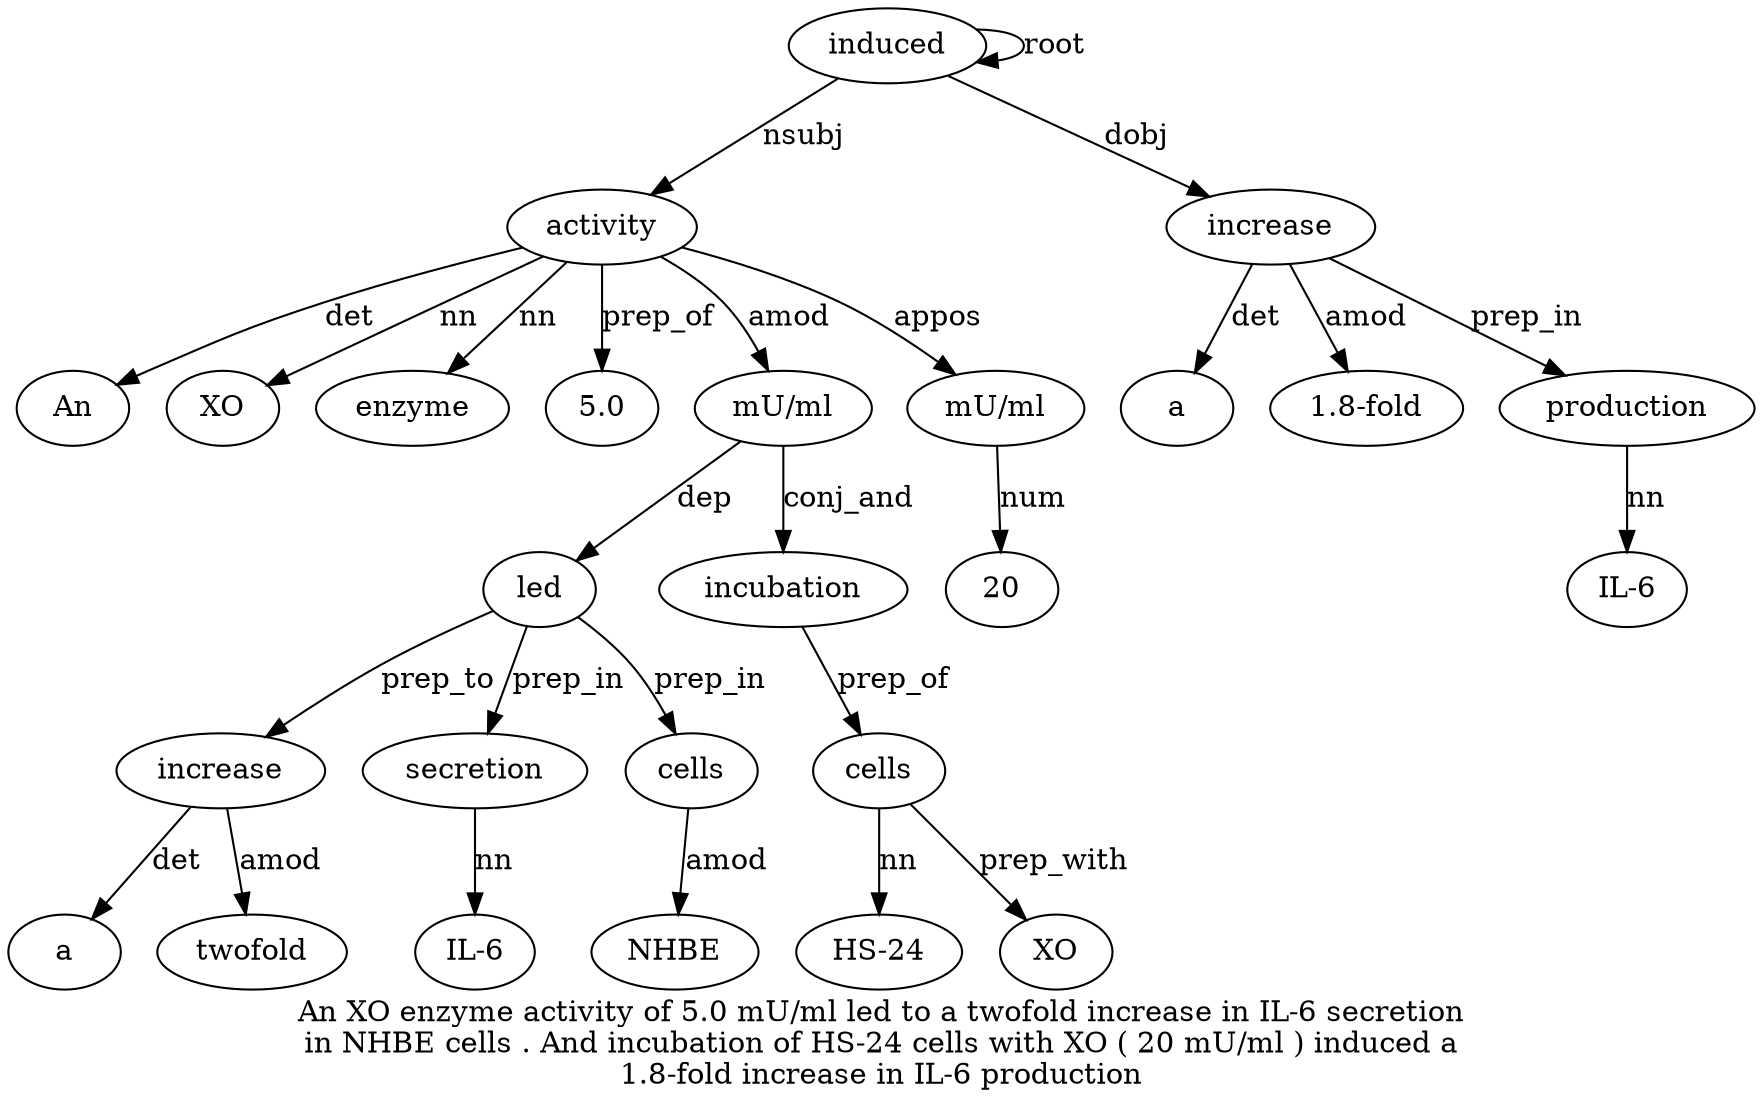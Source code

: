 digraph "An XO enzyme activity of 5.0 mU/ml led to a twofold increase in IL-6 secretion in NHBE cells . And incubation of HS-24 cells with XO ( 20 mU/ml ) induced a 1.8-fold increase in IL-6 production" {
label="An XO enzyme activity of 5.0 mU/ml led to a twofold increase in IL-6 secretion
in NHBE cells . And incubation of HS-24 cells with XO ( 20 mU/ml ) induced a
1.8-fold increase in IL-6 production";
activity4 [style=filled, fillcolor=white, label=activity];
An1 [style=filled, fillcolor=white, label=An];
activity4 -> An1  [label=det];
XO2 [style=filled, fillcolor=white, label=XO];
activity4 -> XO2  [label=nn];
enzyme3 [style=filled, fillcolor=white, label=enzyme];
activity4 -> enzyme3  [label=nn];
induced31 [style=filled, fillcolor=white, label=induced];
induced31 -> activity4  [label=nsubj];
"5.06" [style=filled, fillcolor=white, label="5.0"];
activity4 -> "5.06"  [label=prep_of];
"mU/ml7" [style=filled, fillcolor=white, label="mU/ml"];
activity4 -> "mU/ml7"  [label=amod];
led8 [style=filled, fillcolor=white, label=led];
"mU/ml7" -> led8  [label=dep];
increase12 [style=filled, fillcolor=white, label=increase];
a10 [style=filled, fillcolor=white, label=a];
increase12 -> a10  [label=det];
twofold11 [style=filled, fillcolor=white, label=twofold];
increase12 -> twofold11  [label=amod];
led8 -> increase12  [label=prep_to];
secretion15 [style=filled, fillcolor=white, label=secretion];
"IL-614" [style=filled, fillcolor=white, label="IL-6"];
secretion15 -> "IL-614"  [label=nn];
led8 -> secretion15  [label=prep_in];
cells18 [style=filled, fillcolor=white, label=cells];
NHBE17 [style=filled, fillcolor=white, label=NHBE];
cells18 -> NHBE17  [label=amod];
led8 -> cells18  [label=prep_in];
incubation21 [style=filled, fillcolor=white, label=incubation];
"mU/ml7" -> incubation21  [label=conj_and];
cells24 [style=filled, fillcolor=white, label=cells];
"HS-243" [style=filled, fillcolor=white, label="HS-24"];
cells24 -> "HS-243"  [label=nn];
incubation21 -> cells24  [label=prep_of];
XO26 [style=filled, fillcolor=white, label=XO];
cells24 -> XO26  [label=prep_with];
"mU/ml29" [style=filled, fillcolor=white, label="mU/ml"];
2028 [style=filled, fillcolor=white, label=20];
"mU/ml29" -> 2028  [label=num];
activity4 -> "mU/ml29"  [label=appos];
induced31 -> induced31  [label=root];
increase34 [style=filled, fillcolor=white, label=increase];
a32 [style=filled, fillcolor=white, label=a];
increase34 -> a32  [label=det];
"1.8-fold33" [style=filled, fillcolor=white, label="1.8-fold"];
increase34 -> "1.8-fold33"  [label=amod];
induced31 -> increase34  [label=dobj];
production37 [style=filled, fillcolor=white, label=production];
"IL-63" [style=filled, fillcolor=white, label="IL-6"];
production37 -> "IL-63"  [label=nn];
increase34 -> production37  [label=prep_in];
}
